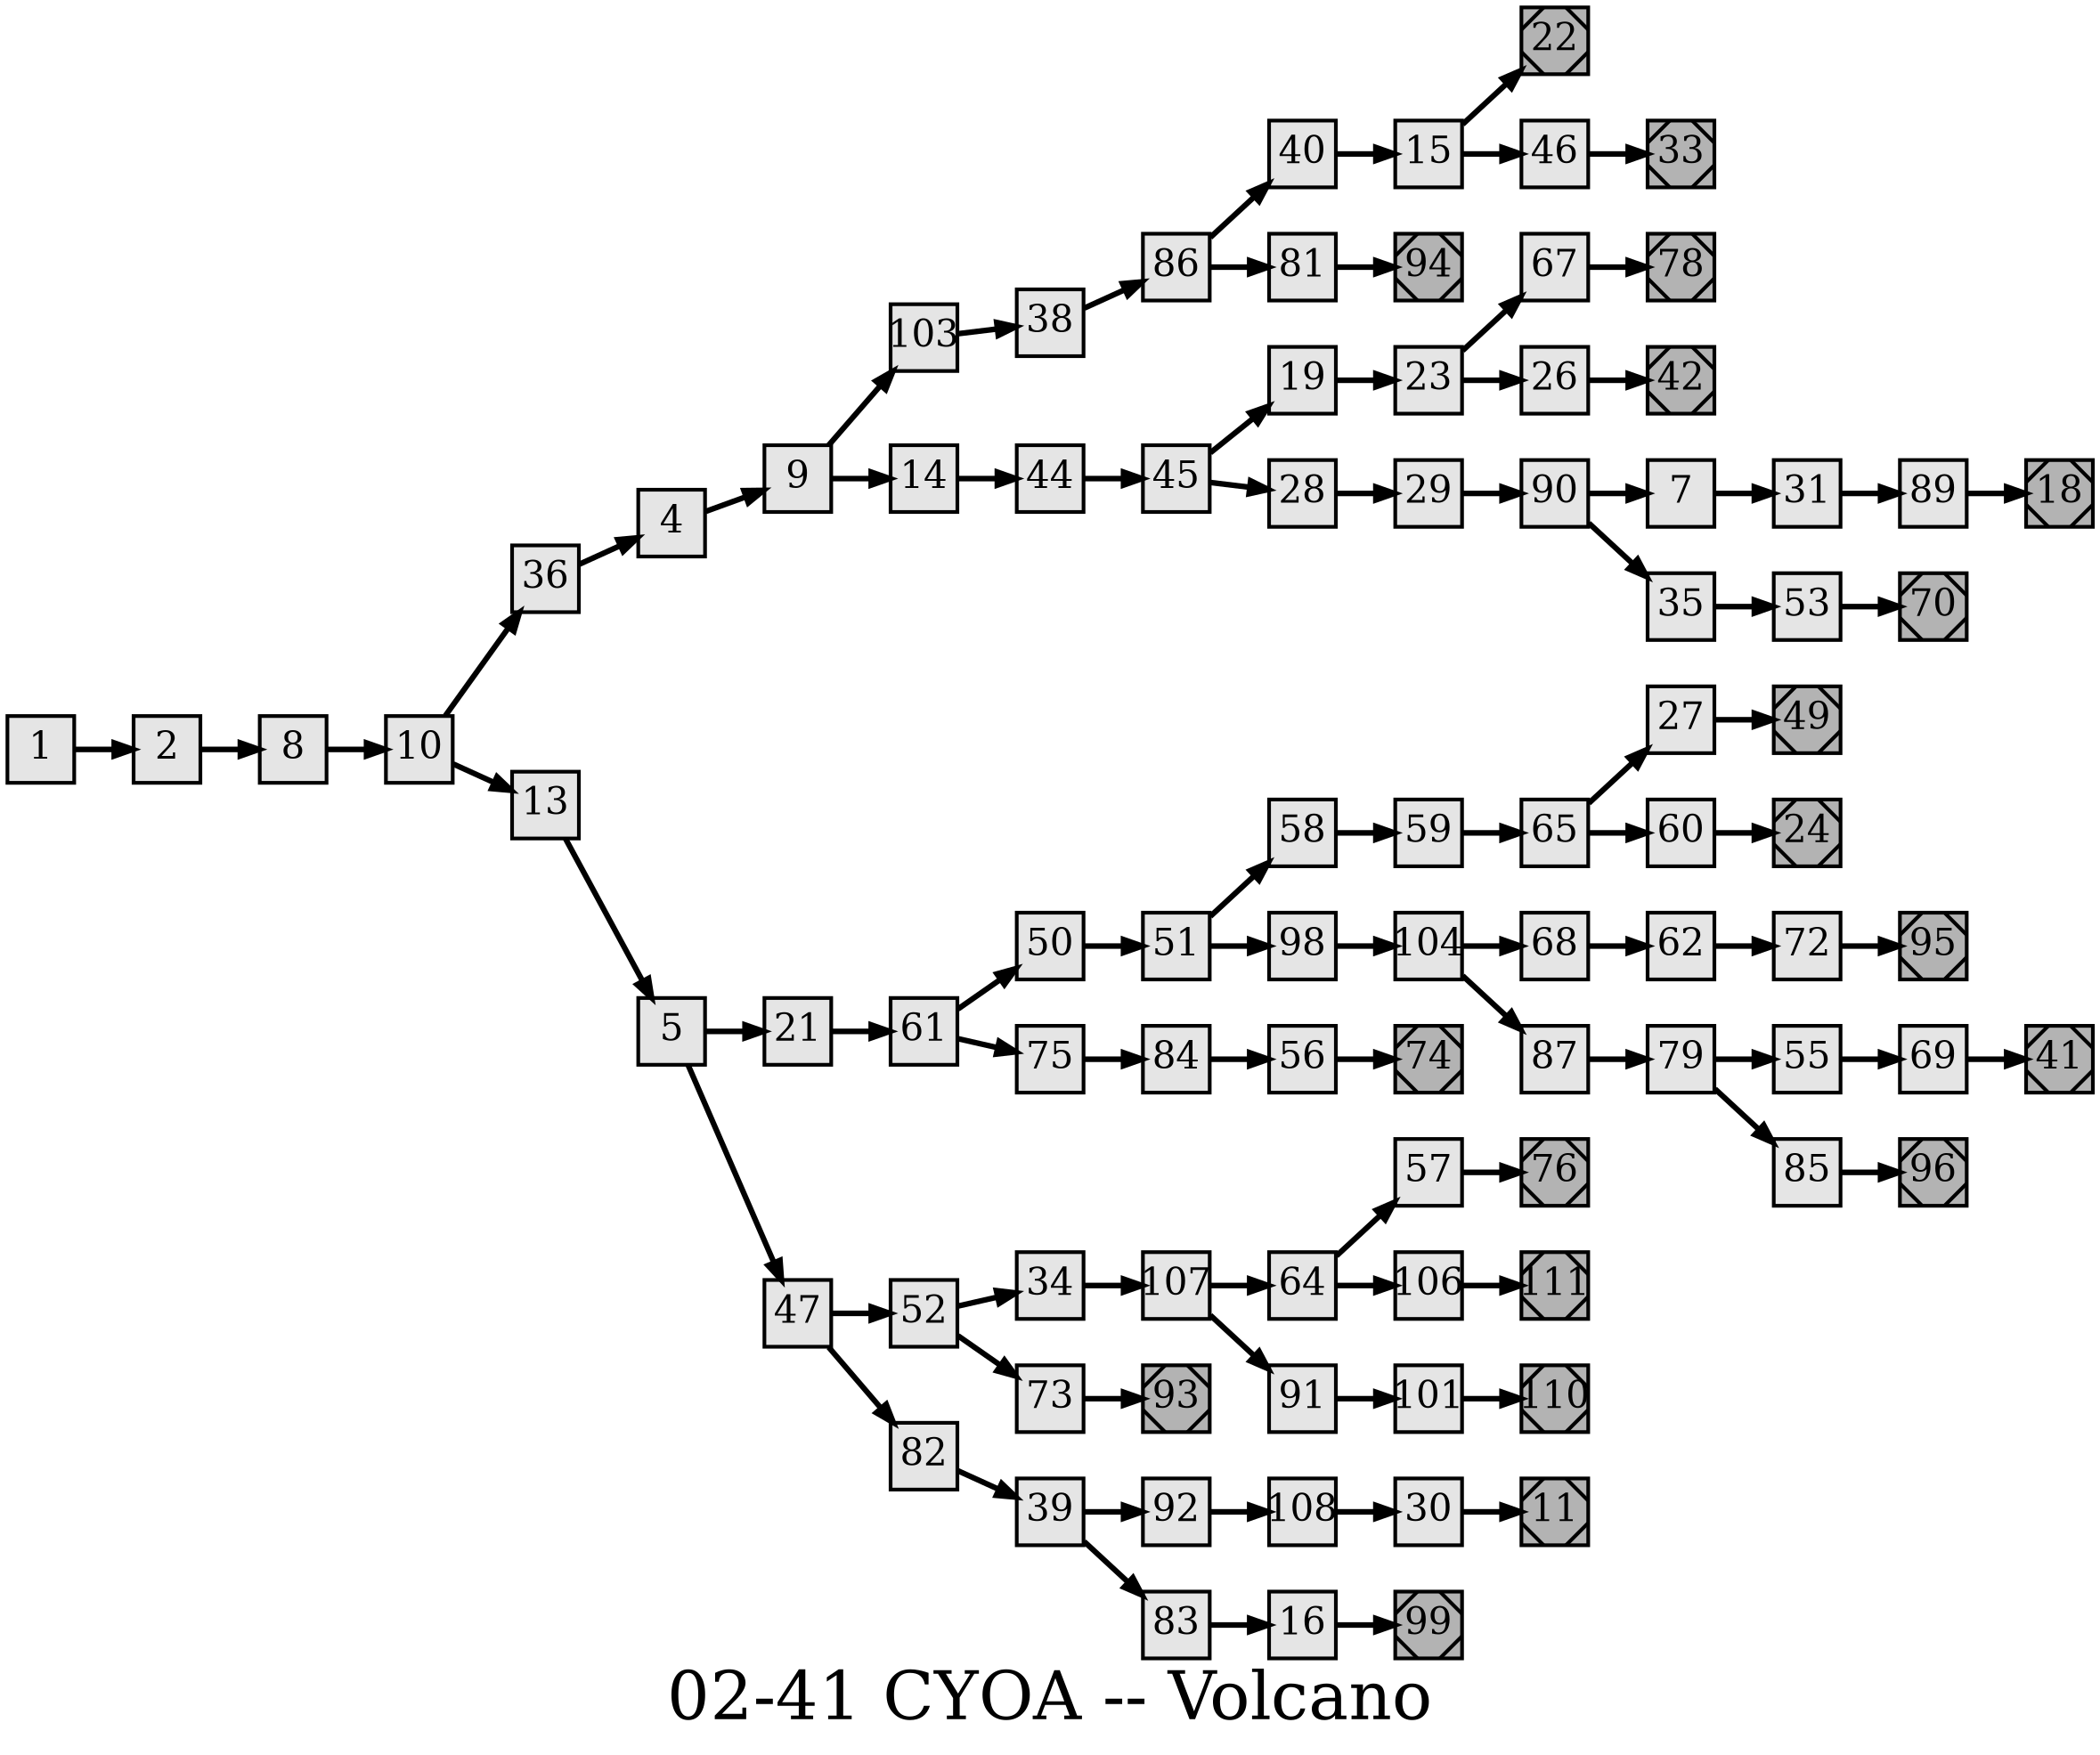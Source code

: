 digraph g{
  graph [ label="02-41 CYOA -- Volcano" rankdir=LR, ordering=out, fontsize=36, nodesep="0.35", ranksep="0.45"];
  node  [shape=rect, penwidth=2, fontsize=20, style=filled, fillcolor=grey90, margin="0,0", labelfloat=true, regular=true, fixedsize=true];
  edge  [labelfloat=true, penwidth=3, fontsize=12];
  // ---;
  // group  : Katz;
  // id     : 02-41;
  // gbid   : 492;
  // series : CYOA;
  // title  : Volcano!;
  // author : Meryl Siegman;
  // credit:;
  // - name : Cindy Lam;
  // role : encoder;
  // date : 2018-04-27;
  // render:;
  // - name   : small;
  // styles : gvStyles.txt;
  // engine : dot;
  // comment: >;
  
  // ---;
  
  // From | To | Label;
  
  1 -> 2;
  2 -> 8;
  4 -> 9;
  5 -> 21;
  5 -> 47;
  7 -> 31;
  8 -> 10;
  9 -> 103;
  9 -> 14;
  10 -> 36;
  10 -> 13;
  11	[ xlabel="E", shape=Msquare, fontsize=20, fillcolor=grey70, xlabel="" ];
  13 -> 5;
  14 -> 44;
  15 -> 22;
  15 -> 46;
  16 -> 99;
  18	[ xlabel="E", shape=Msquare, fontsize=20, fillcolor=grey70, xlabel="" ];
  19 -> 23;
  21 -> 61;
  22	[ xlabel="E", shape=Msquare, fontsize=20, fillcolor=grey70, xlabel="" ];
  23 -> 67;
  23 -> 26;
  24	[ xlabel="E", shape=Msquare, fontsize=20, fillcolor=grey70, xlabel="" ];
  26 -> 42;
  27 -> 49;
  28 -> 29;
  29 -> 90;
  30 -> 11;
  31 -> 89;
  33	[ xlabel="E", shape=Msquare, fontsize=20, fillcolor=grey70, xlabel="" ];
  34 -> 107;
  35 -> 53;
  36 -> 4;
  38 -> 86;
  39 -> 92;
  39 -> 83;
  40 -> 15;
  41	[ xlabel="E", shape=Msquare, fontsize=20, fillcolor=grey70, xlabel="" ];
  42	[ xlabel="E", shape=Msquare, fontsize=20, fillcolor=grey70, xlabel="" ];
  44 -> 45;
  45 -> 19;
  45 -> 28;
  46 -> 33;
  47 -> 52;
  47 -> 82;
  49	[ xlabel="E", shape=Msquare, fontsize=20, fillcolor=grey70, xlabel="" ];
  50 -> 51;
  51 -> 58;
  51 -> 98;
  52 -> 34;
  52 -> 73;
  53 -> 70;
  55 -> 69;
  56 -> 74;
  57 -> 76;
  58 -> 59;
  59 -> 65;
  60 -> 24;
  61 -> 50;
  61 -> 75;
  62 -> 72;
  64 -> 57;
  64 -> 106;
  65 -> 27;
  65 -> 60;
  67 -> 78;
  68 -> 62;
  69 -> 41;
  70	[ xlabel="E", shape=Msquare, fontsize=20, fillcolor=grey70, xlabel="" ];
  72 -> 95;
  73 -> 93;
  74	[ xlabel="E", shape=Msquare, fontsize=20, fillcolor=grey70, xlabel="" ];
  75 -> 84;
  76	[ xlabel="E", shape=Msquare, fontsize=20, fillcolor=grey70, xlabel="" ];
  78	[ xlabel="E", shape=Msquare, fontsize=20, fillcolor=grey70, xlabel="" ];
  79 -> 55;
  79 -> 85;
  81 -> 94;
  82 -> 39;
  83 -> 16;
  84 -> 56;
  85 -> 96;
  86 -> 40;
  86 -> 81;
  87 -> 79;
  89 -> 18;
  90 -> 7;
  90 -> 35;
  91 -> 101;
  92 -> 108;
  93	[ xlabel="E", shape=Msquare, fontsize=20, fillcolor=grey70, xlabel="" ];
  94	[ xlabel="E", shape=Msquare, fontsize=20, fillcolor=grey70, xlabel="" ];
  95	[ xlabel="E", shape=Msquare, fontsize=20, fillcolor=grey70, xlabel="" ];
  96	[ xlabel="E", shape=Msquare, fontsize=20, fillcolor=grey70, xlabel="" ];
  98 -> 104;
  99	[ xlabel="E", shape=Msquare, fontsize=20, fillcolor=grey70, xlabel="" ];
  101 -> 110;
  103 -> 38;
  104 -> 68;
  104 -> 87;
  106 -> 111;
  107 -> 64;
  107 -> 91;
  108 -> 30;
  110	[ xlabel="E", shape=Msquare, fontsize=20, fillcolor=grey70, xlabel="" ];
  111	[ xlabel="E", shape=Msquare, fontsize=20, fillcolor=grey70, xlabel="" ];

  // Illustrations;
  
  2	[ xlabel="ILL", image="illustration-full.png", xlabel="" ];
  7	[ xlabel="ILL", image="illustration-full.png", xlabel="" ];
  13	[ xlabel="ILL", image="illustration-full.png", xlabel="" ];
  16	[ xlabel="ILL", image="illustration-full.png", xlabel="" ];
  21	[ xlabel="ILL", image="illustration-full.png", xlabel="" ];
  24	[ xlabel="ILL", image="illustration-full.png", xlabel="" ];
  33	[ xlabel="ILL", image="illustration-full.png", xlabel="" ];
  36	[ xlabel="ILL", image="illustration-full.png", xlabel="" ];
  42	[ xlabel="ILL", image="illustration-full.png", xlabel="" ];
  49	[ xlabel="ILL", image="illustration-full.png", xlabel="" ];
  55	[ xlabel="ILL", image="illustration-full.png", xlabel="" ];
  62	[ xlabel="ILL", image="illustration-full.png", xlabel="" ];
  67	[ xlabel="ILL", image="illustration-full.png", xlabel="" ];
  70	[ xlabel="ILL", image="illustration-full.png", xlabel="" ];
  76	[ xlabel="ILL", image="illustration-full.png", xlabel="" ];
  81	[ xlabel="ILL", image="illustration-full.png", xlabel="" ];
  89	[ xlabel="ILL", image="illustration-full.png", xlabel="" ];
  96	[ xlabel="ILL", image="illustration-full.png", xlabel="" ];
  101	[ xlabel="ILL", image="illustration-full.png", xlabel="" ];
  103	[ xlabel="ILL", image="illustration-full.png", xlabel="" ];
  104	[ xlabel="ILL", image="illustration-full.png", xlabel="" ];
  108	[ xlabel="ILL", image="illustration-full.png", xlabel="" ];
}

